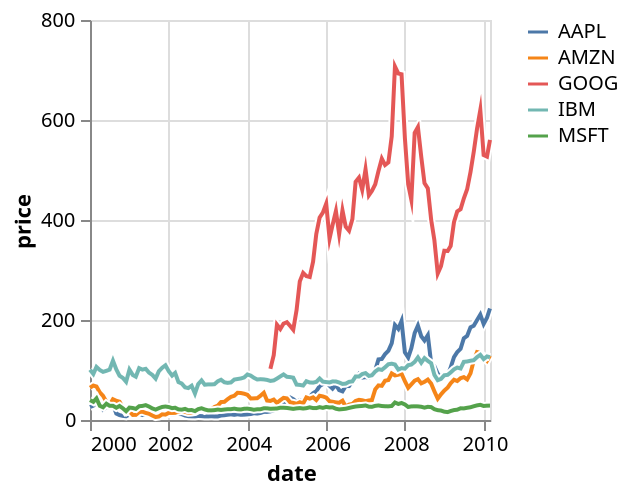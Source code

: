 {"$schema": "https://vega.github.io/schema/vega-lite/v4.json", "description": "Multi-series Line Chart with Halo. Use pivot and repeat-layer as a workaround to facet groups of lines and their halo strokes. See https://github.com/vega/vega-lite/issues/6192 for more discussion.", "data": {"values": [{"symbol": "MSFT", "date": "Jan 1 2000", "price": 39.81}, {"symbol": "MSFT", "date": "Feb 1 2000", "price": 36.35}, {"symbol": "MSFT", "date": "Mar 1 2000", "price": 43.22}, {"symbol": "MSFT", "date": "Apr 1 2000", "price": 28.37}, {"symbol": "MSFT", "date": "May 1 2000", "price": 25.45}, {"symbol": "MSFT", "date": "Jun 1 2000", "price": 32.54}, {"symbol": "MSFT", "date": "Jul 1 2000", "price": 28.4}, {"symbol": "MSFT", "date": "Aug 1 2000", "price": 28.4}, {"symbol": "MSFT", "date": "Sep 1 2000", "price": 24.53}, {"symbol": "MSFT", "date": "Oct 1 2000", "price": 28.02}, {"symbol": "MSFT", "date": "Nov 1 2000", "price": 23.34}, {"symbol": "MSFT", "date": "Dec 1 2000", "price": 17.65}, {"symbol": "MSFT", "date": "Jan 1 2001", "price": 24.84}, {"symbol": "MSFT", "date": "Feb 1 2001", "price": 24.0}, {"symbol": "MSFT", "date": "Mar 1 2001", "price": 22.25}, {"symbol": "MSFT", "date": "Apr 1 2001", "price": 27.56}, {"symbol": "MSFT", "date": "May 1 2001", "price": 28.14}, {"symbol": "MSFT", "date": "Jun 1 2001", "price": 29.7}, {"symbol": "MSFT", "date": "Jul 1 2001", "price": 26.93}, {"symbol": "MSFT", "date": "Aug 1 2001", "price": 23.21}, {"symbol": "MSFT", "date": "Sep 1 2001", "price": 20.82}, {"symbol": "MSFT", "date": "Oct 1 2001", "price": 23.65}, {"symbol": "MSFT", "date": "Nov 1 2001", "price": 26.12}, {"symbol": "MSFT", "date": "Dec 1 2001", "price": 26.95}, {"symbol": "MSFT", "date": "Jan 1 2002", "price": 25.92}, {"symbol": "MSFT", "date": "Feb 1 2002", "price": 23.73}, {"symbol": "MSFT", "date": "Mar 1 2002", "price": 24.53}, {"symbol": "MSFT", "date": "Apr 1 2002", "price": 21.26}, {"symbol": "MSFT", "date": "May 1 2002", "price": 20.71}, {"symbol": "MSFT", "date": "Jun 1 2002", "price": 22.25}, {"symbol": "MSFT", "date": "Jul 1 2002", "price": 19.52}, {"symbol": "MSFT", "date": "Aug 1 2002", "price": 19.97}, {"symbol": "MSFT", "date": "Sep 1 2002", "price": 17.79}, {"symbol": "MSFT", "date": "Oct 1 2002", "price": 21.75}, {"symbol": "MSFT", "date": "Nov 1 2002", "price": 23.46}, {"symbol": "MSFT", "date": "Dec 1 2002", "price": 21.03}, {"symbol": "MSFT", "date": "Jan 1 2003", "price": 19.31}, {"symbol": "MSFT", "date": "Feb 1 2003", "price": 19.34}, {"symbol": "MSFT", "date": "Mar 1 2003", "price": 19.76}, {"symbol": "MSFT", "date": "Apr 1 2003", "price": 20.87}, {"symbol": "MSFT", "date": "May 1 2003", "price": 20.09}, {"symbol": "MSFT", "date": "Jun 1 2003", "price": 20.93}, {"symbol": "MSFT", "date": "Jul 1 2003", "price": 21.56}, {"symbol": "MSFT", "date": "Aug 1 2003", "price": 21.65}, {"symbol": "MSFT", "date": "Sep 1 2003", "price": 22.69}, {"symbol": "MSFT", "date": "Oct 1 2003", "price": 21.45}, {"symbol": "MSFT", "date": "Nov 1 2003", "price": 21.1}, {"symbol": "MSFT", "date": "Dec 1 2003", "price": 22.46}, {"symbol": "MSFT", "date": "Jan 1 2004", "price": 22.69}, {"symbol": "MSFT", "date": "Feb 1 2004", "price": 21.77}, {"symbol": "MSFT", "date": "Mar 1 2004", "price": 20.46}, {"symbol": "MSFT", "date": "Apr 1 2004", "price": 21.45}, {"symbol": "MSFT", "date": "May 1 2004", "price": 21.53}, {"symbol": "MSFT", "date": "Jun 1 2004", "price": 23.44}, {"symbol": "MSFT", "date": "Jul 1 2004", "price": 23.38}, {"symbol": "MSFT", "date": "Aug 1 2004", "price": 22.47}, {"symbol": "MSFT", "date": "Sep 1 2004", "price": 22.76}, {"symbol": "MSFT", "date": "Oct 1 2004", "price": 23.02}, {"symbol": "MSFT", "date": "Nov 1 2004", "price": 24.6}, {"symbol": "MSFT", "date": "Dec 1 2004", "price": 24.52}, {"symbol": "MSFT", "date": "Jan 1 2005", "price": 24.11}, {"symbol": "MSFT", "date": "Feb 1 2005", "price": 23.15}, {"symbol": "MSFT", "date": "Mar 1 2005", "price": 22.24}, {"symbol": "MSFT", "date": "Apr 1 2005", "price": 23.28}, {"symbol": "MSFT", "date": "May 1 2005", "price": 23.82}, {"symbol": "MSFT", "date": "Jun 1 2005", "price": 22.93}, {"symbol": "MSFT", "date": "Jul 1 2005", "price": 23.64}, {"symbol": "MSFT", "date": "Aug 1 2005", "price": 25.35}, {"symbol": "MSFT", "date": "Sep 1 2005", "price": 23.83}, {"symbol": "MSFT", "date": "Oct 1 2005", "price": 23.8}, {"symbol": "MSFT", "date": "Nov 1 2005", "price": 25.71}, {"symbol": "MSFT", "date": "Dec 1 2005", "price": 24.29}, {"symbol": "MSFT", "date": "Jan 1 2006", "price": 26.14}, {"symbol": "MSFT", "date": "Feb 1 2006", "price": 25.04}, {"symbol": "MSFT", "date": "Mar 1 2006", "price": 25.36}, {"symbol": "MSFT", "date": "Apr 1 2006", "price": 22.5}, {"symbol": "MSFT", "date": "May 1 2006", "price": 21.19}, {"symbol": "MSFT", "date": "Jun 1 2006", "price": 21.8}, {"symbol": "MSFT", "date": "Jul 1 2006", "price": 22.51}, {"symbol": "MSFT", "date": "Aug 1 2006", "price": 24.13}, {"symbol": "MSFT", "date": "Sep 1 2006", "price": 25.68}, {"symbol": "MSFT", "date": "Oct 1 2006", "price": 26.96}, {"symbol": "MSFT", "date": "Nov 1 2006", "price": 27.66}, {"symbol": "MSFT", "date": "Dec 1 2006", "price": 28.13}, {"symbol": "MSFT", "date": "Jan 1 2007", "price": 29.07}, {"symbol": "MSFT", "date": "Feb 1 2007", "price": 26.63}, {"symbol": "MSFT", "date": "Mar 1 2007", "price": 26.35}, {"symbol": "MSFT", "date": "Apr 1 2007", "price": 28.3}, {"symbol": "MSFT", "date": "May 1 2007", "price": 29.11}, {"symbol": "MSFT", "date": "Jun 1 2007", "price": 27.95}, {"symbol": "MSFT", "date": "Jul 1 2007", "price": 27.5}, {"symbol": "MSFT", "date": "Aug 1 2007", "price": 27.34}, {"symbol": "MSFT", "date": "Sep 1 2007", "price": 28.04}, {"symbol": "MSFT", "date": "Oct 1 2007", "price": 35.03}, {"symbol": "MSFT", "date": "Nov 1 2007", "price": 32.09}, {"symbol": "MSFT", "date": "Dec 1 2007", "price": 34.0}, {"symbol": "MSFT", "date": "Jan 1 2008", "price": 31.13}, {"symbol": "MSFT", "date": "Feb 1 2008", "price": 26.07}, {"symbol": "MSFT", "date": "Mar 1 2008", "price": 27.21}, {"symbol": "MSFT", "date": "Apr 1 2008", "price": 27.34}, {"symbol": "MSFT", "date": "May 1 2008", "price": 27.25}, {"symbol": "MSFT", "date": "Jun 1 2008", "price": 26.47}, {"symbol": "MSFT", "date": "Jul 1 2008", "price": 24.75}, {"symbol": "MSFT", "date": "Aug 1 2008", "price": 26.36}, {"symbol": "MSFT", "date": "Sep 1 2008", "price": 25.78}, {"symbol": "MSFT", "date": "Oct 1 2008", "price": 21.57}, {"symbol": "MSFT", "date": "Nov 1 2008", "price": 19.66}, {"symbol": "MSFT", "date": "Dec 1 2008", "price": 18.91}, {"symbol": "MSFT", "date": "Jan 1 2009", "price": 16.63}, {"symbol": "MSFT", "date": "Feb 1 2009", "price": 15.81}, {"symbol": "MSFT", "date": "Mar 1 2009", "price": 17.99}, {"symbol": "MSFT", "date": "Apr 1 2009", "price": 19.84}, {"symbol": "MSFT", "date": "May 1 2009", "price": 20.59}, {"symbol": "MSFT", "date": "Jun 1 2009", "price": 23.42}, {"symbol": "MSFT", "date": "Jul 1 2009", "price": 23.18}, {"symbol": "MSFT", "date": "Aug 1 2009", "price": 24.43}, {"symbol": "MSFT", "date": "Sep 1 2009", "price": 25.49}, {"symbol": "MSFT", "date": "Oct 1 2009", "price": 27.48}, {"symbol": "MSFT", "date": "Nov 1 2009", "price": 29.27}, {"symbol": "MSFT", "date": "Dec 1 2009", "price": 30.34}, {"symbol": "MSFT", "date": "Jan 1 2010", "price": 28.05}, {"symbol": "MSFT", "date": "Feb 1 2010", "price": 28.67}, {"symbol": "MSFT", "date": "Mar 1 2010", "price": 28.8}, {"symbol": "AMZN", "date": "Jan 1 2000", "price": 64.56}, {"symbol": "AMZN", "date": "Feb 1 2000", "price": 68.87}, {"symbol": "AMZN", "date": "Mar 1 2000", "price": 67.0}, {"symbol": "AMZN", "date": "Apr 1 2000", "price": 55.19}, {"symbol": "AMZN", "date": "May 1 2000", "price": 48.31}, {"symbol": "AMZN", "date": "Jun 1 2000", "price": 36.31}, {"symbol": "AMZN", "date": "Jul 1 2000", "price": 30.12}, {"symbol": "AMZN", "date": "Aug 1 2000", "price": 41.5}, {"symbol": "AMZN", "date": "Sep 1 2000", "price": 38.44}, {"symbol": "AMZN", "date": "Oct 1 2000", "price": 36.62}, {"symbol": "AMZN", "date": "Nov 1 2000", "price": 24.69}, {"symbol": "AMZN", "date": "Dec 1 2000", "price": 15.56}, {"symbol": "AMZN", "date": "Jan 1 2001", "price": 17.31}, {"symbol": "AMZN", "date": "Feb 1 2001", "price": 10.19}, {"symbol": "AMZN", "date": "Mar 1 2001", "price": 10.23}, {"symbol": "AMZN", "date": "Apr 1 2001", "price": 15.78}, {"symbol": "AMZN", "date": "May 1 2001", "price": 16.69}, {"symbol": "AMZN", "date": "Jun 1 2001", "price": 14.15}, {"symbol": "AMZN", "date": "Jul 1 2001", "price": 12.49}, {"symbol": "AMZN", "date": "Aug 1 2001", "price": 8.94}, {"symbol": "AMZN", "date": "Sep 1 2001", "price": 5.97}, {"symbol": "AMZN", "date": "Oct 1 2001", "price": 6.98}, {"symbol": "AMZN", "date": "Nov 1 2001", "price": 11.32}, {"symbol": "AMZN", "date": "Dec 1 2001", "price": 10.82}, {"symbol": "AMZN", "date": "Jan 1 2002", "price": 14.19}, {"symbol": "AMZN", "date": "Feb 1 2002", "price": 14.1}, {"symbol": "AMZN", "date": "Mar 1 2002", "price": 14.3}, {"symbol": "AMZN", "date": "Apr 1 2002", "price": 16.69}, {"symbol": "AMZN", "date": "May 1 2002", "price": 18.23}, {"symbol": "AMZN", "date": "Jun 1 2002", "price": 16.25}, {"symbol": "AMZN", "date": "Jul 1 2002", "price": 14.45}, {"symbol": "AMZN", "date": "Aug 1 2002", "price": 14.94}, {"symbol": "AMZN", "date": "Sep 1 2002", "price": 15.93}, {"symbol": "AMZN", "date": "Oct 1 2002", "price": 19.36}, {"symbol": "AMZN", "date": "Nov 1 2002", "price": 23.35}, {"symbol": "AMZN", "date": "Dec 1 2002", "price": 18.89}, {"symbol": "AMZN", "date": "Jan 1 2003", "price": 21.85}, {"symbol": "AMZN", "date": "Feb 1 2003", "price": 22.01}, {"symbol": "AMZN", "date": "Mar 1 2003", "price": 26.03}, {"symbol": "AMZN", "date": "Apr 1 2003", "price": 28.69}, {"symbol": "AMZN", "date": "May 1 2003", "price": 35.89}, {"symbol": "AMZN", "date": "Jun 1 2003", "price": 36.32}, {"symbol": "AMZN", "date": "Jul 1 2003", "price": 41.64}, {"symbol": "AMZN", "date": "Aug 1 2003", "price": 46.32}, {"symbol": "AMZN", "date": "Sep 1 2003", "price": 48.43}, {"symbol": "AMZN", "date": "Oct 1 2003", "price": 54.43}, {"symbol": "AMZN", "date": "Nov 1 2003", "price": 53.97}, {"symbol": "AMZN", "date": "Dec 1 2003", "price": 52.62}, {"symbol": "AMZN", "date": "Jan 1 2004", "price": 50.4}, {"symbol": "AMZN", "date": "Feb 1 2004", "price": 43.01}, {"symbol": "AMZN", "date": "Mar 1 2004", "price": 43.28}, {"symbol": "AMZN", "date": "Apr 1 2004", "price": 43.6}, {"symbol": "AMZN", "date": "May 1 2004", "price": 48.5}, {"symbol": "AMZN", "date": "Jun 1 2004", "price": 54.4}, {"symbol": "AMZN", "date": "Jul 1 2004", "price": 38.92}, {"symbol": "AMZN", "date": "Aug 1 2004", "price": 38.14}, {"symbol": "AMZN", "date": "Sep 1 2004", "price": 40.86}, {"symbol": "AMZN", "date": "Oct 1 2004", "price": 34.13}, {"symbol": "AMZN", "date": "Nov 1 2004", "price": 39.68}, {"symbol": "AMZN", "date": "Dec 1 2004", "price": 44.29}, {"symbol": "AMZN", "date": "Jan 1 2005", "price": 43.22}, {"symbol": "AMZN", "date": "Feb 1 2005", "price": 35.18}, {"symbol": "AMZN", "date": "Mar 1 2005", "price": 34.27}, {"symbol": "AMZN", "date": "Apr 1 2005", "price": 32.36}, {"symbol": "AMZN", "date": "May 1 2005", "price": 35.51}, {"symbol": "AMZN", "date": "Jun 1 2005", "price": 33.09}, {"symbol": "AMZN", "date": "Jul 1 2005", "price": 45.15}, {"symbol": "AMZN", "date": "Aug 1 2005", "price": 42.7}, {"symbol": "AMZN", "date": "Sep 1 2005", "price": 45.3}, {"symbol": "AMZN", "date": "Oct 1 2005", "price": 39.86}, {"symbol": "AMZN", "date": "Nov 1 2005", "price": 48.46}, {"symbol": "AMZN", "date": "Dec 1 2005", "price": 47.15}, {"symbol": "AMZN", "date": "Jan 1 2006", "price": 44.82}, {"symbol": "AMZN", "date": "Feb 1 2006", "price": 37.44}, {"symbol": "AMZN", "date": "Mar 1 2006", "price": 36.53}, {"symbol": "AMZN", "date": "Apr 1 2006", "price": 35.21}, {"symbol": "AMZN", "date": "May 1 2006", "price": 34.61}, {"symbol": "AMZN", "date": "Jun 1 2006", "price": 38.68}, {"symbol": "AMZN", "date": "Jul 1 2006", "price": 26.89}, {"symbol": "AMZN", "date": "Aug 1 2006", "price": 30.83}, {"symbol": "AMZN", "date": "Sep 1 2006", "price": 32.12}, {"symbol": "AMZN", "date": "Oct 1 2006", "price": 38.09}, {"symbol": "AMZN", "date": "Nov 1 2006", "price": 40.34}, {"symbol": "AMZN", "date": "Dec 1 2006", "price": 39.46}, {"symbol": "AMZN", "date": "Jan 1 2007", "price": 37.67}, {"symbol": "AMZN", "date": "Feb 1 2007", "price": 39.14}, {"symbol": "AMZN", "date": "Mar 1 2007", "price": 39.79}, {"symbol": "AMZN", "date": "Apr 1 2007", "price": 61.33}, {"symbol": "AMZN", "date": "May 1 2007", "price": 69.14}, {"symbol": "AMZN", "date": "Jun 1 2007", "price": 68.41}, {"symbol": "AMZN", "date": "Jul 1 2007", "price": 78.54}, {"symbol": "AMZN", "date": "Aug 1 2007", "price": 79.91}, {"symbol": "AMZN", "date": "Sep 1 2007", "price": 93.15}, {"symbol": "AMZN", "date": "Oct 1 2007", "price": 89.15}, {"symbol": "AMZN", "date": "Nov 1 2007", "price": 90.56}, {"symbol": "AMZN", "date": "Dec 1 2007", "price": 92.64}, {"symbol": "AMZN", "date": "Jan 1 2008", "price": 77.7}, {"symbol": "AMZN", "date": "Feb 1 2008", "price": 64.47}, {"symbol": "AMZN", "date": "Mar 1 2008", "price": 71.3}, {"symbol": "AMZN", "date": "Apr 1 2008", "price": 78.63}, {"symbol": "AMZN", "date": "May 1 2008", "price": 81.62}, {"symbol": "AMZN", "date": "Jun 1 2008", "price": 73.33}, {"symbol": "AMZN", "date": "Jul 1 2008", "price": 76.34}, {"symbol": "AMZN", "date": "Aug 1 2008", "price": 80.81}, {"symbol": "AMZN", "date": "Sep 1 2008", "price": 72.76}, {"symbol": "AMZN", "date": "Oct 1 2008", "price": 57.24}, {"symbol": "AMZN", "date": "Nov 1 2008", "price": 42.7}, {"symbol": "AMZN", "date": "Dec 1 2008", "price": 51.28}, {"symbol": "AMZN", "date": "Jan 1 2009", "price": 58.82}, {"symbol": "AMZN", "date": "Feb 1 2009", "price": 64.79}, {"symbol": "AMZN", "date": "Mar 1 2009", "price": 73.44}, {"symbol": "AMZN", "date": "Apr 1 2009", "price": 80.52}, {"symbol": "AMZN", "date": "May 1 2009", "price": 77.99}, {"symbol": "AMZN", "date": "Jun 1 2009", "price": 83.66}, {"symbol": "AMZN", "date": "Jul 1 2009", "price": 85.76}, {"symbol": "AMZN", "date": "Aug 1 2009", "price": 81.19}, {"symbol": "AMZN", "date": "Sep 1 2009", "price": 93.36}, {"symbol": "AMZN", "date": "Oct 1 2009", "price": 118.81}, {"symbol": "AMZN", "date": "Nov 1 2009", "price": 135.91}, {"symbol": "AMZN", "date": "Dec 1 2009", "price": 134.52}, {"symbol": "AMZN", "date": "Jan 1 2010", "price": 125.41}, {"symbol": "AMZN", "date": "Feb 1 2010", "price": 118.4}, {"symbol": "AMZN", "date": "Mar 1 2010", "price": 128.82}, {"symbol": "IBM", "date": "Jan 1 2000", "price": 100.52}, {"symbol": "IBM", "date": "Feb 1 2000", "price": 92.11}, {"symbol": "IBM", "date": "Mar 1 2000", "price": 106.11}, {"symbol": "IBM", "date": "Apr 1 2000", "price": 99.95}, {"symbol": "IBM", "date": "May 1 2000", "price": 96.31}, {"symbol": "IBM", "date": "Jun 1 2000", "price": 98.33}, {"symbol": "IBM", "date": "Jul 1 2000", "price": 100.74}, {"symbol": "IBM", "date": "Aug 1 2000", "price": 118.62}, {"symbol": "IBM", "date": "Sep 1 2000", "price": 101.19}, {"symbol": "IBM", "date": "Oct 1 2000", "price": 88.5}, {"symbol": "IBM", "date": "Nov 1 2000", "price": 84.12}, {"symbol": "IBM", "date": "Dec 1 2000", "price": 76.47}, {"symbol": "IBM", "date": "Jan 1 2001", "price": 100.76}, {"symbol": "IBM", "date": "Feb 1 2001", "price": 89.98}, {"symbol": "IBM", "date": "Mar 1 2001", "price": 86.63}, {"symbol": "IBM", "date": "Apr 1 2001", "price": 103.7}, {"symbol": "IBM", "date": "May 1 2001", "price": 100.82}, {"symbol": "IBM", "date": "Jun 1 2001", "price": 102.35}, {"symbol": "IBM", "date": "Jul 1 2001", "price": 94.87}, {"symbol": "IBM", "date": "Aug 1 2001", "price": 90.25}, {"symbol": "IBM", "date": "Sep 1 2001", "price": 82.82}, {"symbol": "IBM", "date": "Oct 1 2001", "price": 97.58}, {"symbol": "IBM", "date": "Nov 1 2001", "price": 104.5}, {"symbol": "IBM", "date": "Dec 1 2001", "price": 109.36}, {"symbol": "IBM", "date": "Jan 1 2002", "price": 97.54}, {"symbol": "IBM", "date": "Feb 1 2002", "price": 88.82}, {"symbol": "IBM", "date": "Mar 1 2002", "price": 94.15}, {"symbol": "IBM", "date": "Apr 1 2002", "price": 75.82}, {"symbol": "IBM", "date": "May 1 2002", "price": 72.97}, {"symbol": "IBM", "date": "Jun 1 2002", "price": 65.31}, {"symbol": "IBM", "date": "Jul 1 2002", "price": 63.86}, {"symbol": "IBM", "date": "Aug 1 2002", "price": 68.52}, {"symbol": "IBM", "date": "Sep 1 2002", "price": 53.01}, {"symbol": "IBM", "date": "Oct 1 2002", "price": 71.76}, {"symbol": "IBM", "date": "Nov 1 2002", "price": 79.16}, {"symbol": "IBM", "date": "Dec 1 2002", "price": 70.58}, {"symbol": "IBM", "date": "Jan 1 2003", "price": 71.22}, {"symbol": "IBM", "date": "Feb 1 2003", "price": 71.13}, {"symbol": "IBM", "date": "Mar 1 2003", "price": 71.57}, {"symbol": "IBM", "date": "Apr 1 2003", "price": 77.47}, {"symbol": "IBM", "date": "May 1 2003", "price": 80.48}, {"symbol": "IBM", "date": "Jun 1 2003", "price": 75.42}, {"symbol": "IBM", "date": "Jul 1 2003", "price": 74.28}, {"symbol": "IBM", "date": "Aug 1 2003", "price": 75.12}, {"symbol": "IBM", "date": "Sep 1 2003", "price": 80.91}, {"symbol": "IBM", "date": "Oct 1 2003", "price": 81.96}, {"symbol": "IBM", "date": "Nov 1 2003", "price": 83.08}, {"symbol": "IBM", "date": "Dec 1 2003", "price": 85.05}, {"symbol": "IBM", "date": "Jan 1 2004", "price": 91.06}, {"symbol": "IBM", "date": "Feb 1 2004", "price": 88.7}, {"symbol": "IBM", "date": "Mar 1 2004", "price": 84.41}, {"symbol": "IBM", "date": "Apr 1 2004", "price": 81.04}, {"symbol": "IBM", "date": "May 1 2004", "price": 81.59}, {"symbol": "IBM", "date": "Jun 1 2004", "price": 81.19}, {"symbol": "IBM", "date": "Jul 1 2004", "price": 80.19}, {"symbol": "IBM", "date": "Aug 1 2004", "price": 78.17}, {"symbol": "IBM", "date": "Sep 1 2004", "price": 79.13}, {"symbol": "IBM", "date": "Oct 1 2004", "price": 82.84}, {"symbol": "IBM", "date": "Nov 1 2004", "price": 87.15}, {"symbol": "IBM", "date": "Dec 1 2004", "price": 91.16}, {"symbol": "IBM", "date": "Jan 1 2005", "price": 86.39}, {"symbol": "IBM", "date": "Feb 1 2005", "price": 85.78}, {"symbol": "IBM", "date": "Mar 1 2005", "price": 84.66}, {"symbol": "IBM", "date": "Apr 1 2005", "price": 70.77}, {"symbol": "IBM", "date": "May 1 2005", "price": 70.18}, {"symbol": "IBM", "date": "Jun 1 2005", "price": 68.93}, {"symbol": "IBM", "date": "Jul 1 2005", "price": 77.53}, {"symbol": "IBM", "date": "Aug 1 2005", "price": 75.07}, {"symbol": "IBM", "date": "Sep 1 2005", "price": 74.7}, {"symbol": "IBM", "date": "Oct 1 2005", "price": 76.25}, {"symbol": "IBM", "date": "Nov 1 2005", "price": 82.98}, {"symbol": "IBM", "date": "Dec 1 2005", "price": 76.73}, {"symbol": "IBM", "date": "Jan 1 2006", "price": 75.89}, {"symbol": "IBM", "date": "Feb 1 2006", "price": 75.09}, {"symbol": "IBM", "date": "Mar 1 2006", "price": 77.17}, {"symbol": "IBM", "date": "Apr 1 2006", "price": 77.05}, {"symbol": "IBM", "date": "May 1 2006", "price": 75.04}, {"symbol": "IBM", "date": "Jun 1 2006", "price": 72.15}, {"symbol": "IBM", "date": "Jul 1 2006", "price": 72.7}, {"symbol": "IBM", "date": "Aug 1 2006", "price": 76.35}, {"symbol": "IBM", "date": "Sep 1 2006", "price": 77.26}, {"symbol": "IBM", "date": "Oct 1 2006", "price": 87.06}, {"symbol": "IBM", "date": "Nov 1 2006", "price": 86.95}, {"symbol": "IBM", "date": "Dec 1 2006", "price": 91.9}, {"symbol": "IBM", "date": "Jan 1 2007", "price": 93.79}, {"symbol": "IBM", "date": "Feb 1 2007", "price": 88.18}, {"symbol": "IBM", "date": "Mar 1 2007", "price": 89.44}, {"symbol": "IBM", "date": "Apr 1 2007", "price": 96.98}, {"symbol": "IBM", "date": "May 1 2007", "price": 101.54}, {"symbol": "IBM", "date": "Jun 1 2007", "price": 100.25}, {"symbol": "IBM", "date": "Jul 1 2007", "price": 105.4}, {"symbol": "IBM", "date": "Aug 1 2007", "price": 111.54}, {"symbol": "IBM", "date": "Sep 1 2007", "price": 112.6}, {"symbol": "IBM", "date": "Oct 1 2007", "price": 111.0}, {"symbol": "IBM", "date": "Nov 1 2007", "price": 100.9}, {"symbol": "IBM", "date": "Dec 1 2007", "price": 103.7}, {"symbol": "IBM", "date": "Jan 1 2008", "price": 102.75}, {"symbol": "IBM", "date": "Feb 1 2008", "price": 109.64}, {"symbol": "IBM", "date": "Mar 1 2008", "price": 110.87}, {"symbol": "IBM", "date": "Apr 1 2008", "price": 116.23}, {"symbol": "IBM", "date": "May 1 2008", "price": 125.14}, {"symbol": "IBM", "date": "Jun 1 2008", "price": 114.6}, {"symbol": "IBM", "date": "Jul 1 2008", "price": 123.74}, {"symbol": "IBM", "date": "Aug 1 2008", "price": 118.16}, {"symbol": "IBM", "date": "Sep 1 2008", "price": 113.53}, {"symbol": "IBM", "date": "Oct 1 2008", "price": 90.24}, {"symbol": "IBM", "date": "Nov 1 2008", "price": 79.65}, {"symbol": "IBM", "date": "Dec 1 2008", "price": 82.15}, {"symbol": "IBM", "date": "Jan 1 2009", "price": 89.46}, {"symbol": "IBM", "date": "Feb 1 2009", "price": 90.32}, {"symbol": "IBM", "date": "Mar 1 2009", "price": 95.09}, {"symbol": "IBM", "date": "Apr 1 2009", "price": 101.29}, {"symbol": "IBM", "date": "May 1 2009", "price": 104.85}, {"symbol": "IBM", "date": "Jun 1 2009", "price": 103.01}, {"symbol": "IBM", "date": "Jul 1 2009", "price": 116.34}, {"symbol": "IBM", "date": "Aug 1 2009", "price": 117.0}, {"symbol": "IBM", "date": "Sep 1 2009", "price": 118.55}, {"symbol": "IBM", "date": "Oct 1 2009", "price": 119.54}, {"symbol": "IBM", "date": "Nov 1 2009", "price": 125.79}, {"symbol": "IBM", "date": "Dec 1 2009", "price": 130.32}, {"symbol": "IBM", "date": "Jan 1 2010", "price": 121.85}, {"symbol": "IBM", "date": "Feb 1 2010", "price": 127.16}, {"symbol": "IBM", "date": "Mar 1 2010", "price": 125.55}, {"symbol": "GOOG", "date": "Aug 1 2004", "price": 102.37}, {"symbol": "GOOG", "date": "Sep 1 2004", "price": 129.6}, {"symbol": "GOOG", "date": "Oct 1 2004", "price": 190.64}, {"symbol": "GOOG", "date": "Nov 1 2004", "price": 181.98}, {"symbol": "GOOG", "date": "Dec 1 2004", "price": 192.79}, {"symbol": "GOOG", "date": "Jan 1 2005", "price": 195.62}, {"symbol": "GOOG", "date": "Feb 1 2005", "price": 187.99}, {"symbol": "GOOG", "date": "Mar 1 2005", "price": 180.51}, {"symbol": "GOOG", "date": "Apr 1 2005", "price": 220.0}, {"symbol": "GOOG", "date": "May 1 2005", "price": 277.27}, {"symbol": "GOOG", "date": "Jun 1 2005", "price": 294.15}, {"symbol": "GOOG", "date": "Jul 1 2005", "price": 287.76}, {"symbol": "GOOG", "date": "Aug 1 2005", "price": 286.0}, {"symbol": "GOOG", "date": "Sep 1 2005", "price": 316.46}, {"symbol": "GOOG", "date": "Oct 1 2005", "price": 372.14}, {"symbol": "GOOG", "date": "Nov 1 2005", "price": 404.91}, {"symbol": "GOOG", "date": "Dec 1 2005", "price": 414.86}, {"symbol": "GOOG", "date": "Jan 1 2006", "price": 432.66}, {"symbol": "GOOG", "date": "Feb 1 2006", "price": 362.62}, {"symbol": "GOOG", "date": "Mar 1 2006", "price": 390.0}, {"symbol": "GOOG", "date": "Apr 1 2006", "price": 417.94}, {"symbol": "GOOG", "date": "May 1 2006", "price": 371.82}, {"symbol": "GOOG", "date": "Jun 1 2006", "price": 419.33}, {"symbol": "GOOG", "date": "Jul 1 2006", "price": 386.6}, {"symbol": "GOOG", "date": "Aug 1 2006", "price": 378.53}, {"symbol": "GOOG", "date": "Sep 1 2006", "price": 401.9}, {"symbol": "GOOG", "date": "Oct 1 2006", "price": 476.39}, {"symbol": "GOOG", "date": "Nov 1 2006", "price": 484.81}, {"symbol": "GOOG", "date": "Dec 1 2006", "price": 460.48}, {"symbol": "GOOG", "date": "Jan 1 2007", "price": 501.5}, {"symbol": "GOOG", "date": "Feb 1 2007", "price": 449.45}, {"symbol": "GOOG", "date": "Mar 1 2007", "price": 458.16}, {"symbol": "GOOG", "date": "Apr 1 2007", "price": 471.38}, {"symbol": "GOOG", "date": "May 1 2007", "price": 497.91}, {"symbol": "GOOG", "date": "Jun 1 2007", "price": 522.7}, {"symbol": "GOOG", "date": "Jul 1 2007", "price": 510.0}, {"symbol": "GOOG", "date": "Aug 1 2007", "price": 515.25}, {"symbol": "GOOG", "date": "Sep 1 2007", "price": 567.27}, {"symbol": "GOOG", "date": "Oct 1 2007", "price": 707.0}, {"symbol": "GOOG", "date": "Nov 1 2007", "price": 693.0}, {"symbol": "GOOG", "date": "Dec 1 2007", "price": 691.48}, {"symbol": "GOOG", "date": "Jan 1 2008", "price": 564.3}, {"symbol": "GOOG", "date": "Feb 1 2008", "price": 471.18}, {"symbol": "GOOG", "date": "Mar 1 2008", "price": 440.47}, {"symbol": "GOOG", "date": "Apr 1 2008", "price": 574.29}, {"symbol": "GOOG", "date": "May 1 2008", "price": 585.8}, {"symbol": "GOOG", "date": "Jun 1 2008", "price": 526.42}, {"symbol": "GOOG", "date": "Jul 1 2008", "price": 473.75}, {"symbol": "GOOG", "date": "Aug 1 2008", "price": 463.29}, {"symbol": "GOOG", "date": "Sep 1 2008", "price": 400.52}, {"symbol": "GOOG", "date": "Oct 1 2008", "price": 359.36}, {"symbol": "GOOG", "date": "Nov 1 2008", "price": 292.96}, {"symbol": "GOOG", "date": "Dec 1 2008", "price": 307.65}, {"symbol": "GOOG", "date": "Jan 1 2009", "price": 338.53}, {"symbol": "GOOG", "date": "Feb 1 2009", "price": 337.99}, {"symbol": "GOOG", "date": "Mar 1 2009", "price": 348.06}, {"symbol": "GOOG", "date": "Apr 1 2009", "price": 395.97}, {"symbol": "GOOG", "date": "May 1 2009", "price": 417.23}, {"symbol": "GOOG", "date": "Jun 1 2009", "price": 421.59}, {"symbol": "GOOG", "date": "Jul 1 2009", "price": 443.05}, {"symbol": "GOOG", "date": "Aug 1 2009", "price": 461.67}, {"symbol": "GOOG", "date": "Sep 1 2009", "price": 495.85}, {"symbol": "GOOG", "date": "Oct 1 2009", "price": 536.12}, {"symbol": "GOOG", "date": "Nov 1 2009", "price": 583.0}, {"symbol": "GOOG", "date": "Dec 1 2009", "price": 619.98}, {"symbol": "GOOG", "date": "Jan 1 2010", "price": 529.94}, {"symbol": "GOOG", "date": "Feb 1 2010", "price": 526.8}, {"symbol": "GOOG", "date": "Mar 1 2010", "price": 560.19}, {"symbol": "AAPL", "date": "Jan 1 2000", "price": 25.94}, {"symbol": "AAPL", "date": "Feb 1 2000", "price": 28.66}, {"symbol": "AAPL", "date": "Mar 1 2000", "price": 33.95}, {"symbol": "AAPL", "date": "Apr 1 2000", "price": 31.01}, {"symbol": "AAPL", "date": "May 1 2000", "price": 21.0}, {"symbol": "AAPL", "date": "Jun 1 2000", "price": 26.19}, {"symbol": "AAPL", "date": "Jul 1 2000", "price": 25.41}, {"symbol": "AAPL", "date": "Aug 1 2000", "price": 30.47}, {"symbol": "AAPL", "date": "Sep 1 2000", "price": 12.88}, {"symbol": "AAPL", "date": "Oct 1 2000", "price": 9.78}, {"symbol": "AAPL", "date": "Nov 1 2000", "price": 8.25}, {"symbol": "AAPL", "date": "Dec 1 2000", "price": 7.44}, {"symbol": "AAPL", "date": "Jan 1 2001", "price": 10.81}, {"symbol": "AAPL", "date": "Feb 1 2001", "price": 9.12}, {"symbol": "AAPL", "date": "Mar 1 2001", "price": 11.03}, {"symbol": "AAPL", "date": "Apr 1 2001", "price": 12.74}, {"symbol": "AAPL", "date": "May 1 2001", "price": 9.98}, {"symbol": "AAPL", "date": "Jun 1 2001", "price": 11.62}, {"symbol": "AAPL", "date": "Jul 1 2001", "price": 9.4}, {"symbol": "AAPL", "date": "Aug 1 2001", "price": 9.27}, {"symbol": "AAPL", "date": "Sep 1 2001", "price": 7.76}, {"symbol": "AAPL", "date": "Oct 1 2001", "price": 8.78}, {"symbol": "AAPL", "date": "Nov 1 2001", "price": 10.65}, {"symbol": "AAPL", "date": "Dec 1 2001", "price": 10.95}, {"symbol": "AAPL", "date": "Jan 1 2002", "price": 12.36}, {"symbol": "AAPL", "date": "Feb 1 2002", "price": 10.85}, {"symbol": "AAPL", "date": "Mar 1 2002", "price": 11.84}, {"symbol": "AAPL", "date": "Apr 1 2002", "price": 12.14}, {"symbol": "AAPL", "date": "May 1 2002", "price": 11.65}, {"symbol": "AAPL", "date": "Jun 1 2002", "price": 8.86}, {"symbol": "AAPL", "date": "Jul 1 2002", "price": 7.63}, {"symbol": "AAPL", "date": "Aug 1 2002", "price": 7.38}, {"symbol": "AAPL", "date": "Sep 1 2002", "price": 7.25}, {"symbol": "AAPL", "date": "Oct 1 2002", "price": 8.03}, {"symbol": "AAPL", "date": "Nov 1 2002", "price": 7.75}, {"symbol": "AAPL", "date": "Dec 1 2002", "price": 7.16}, {"symbol": "AAPL", "date": "Jan 1 2003", "price": 7.18}, {"symbol": "AAPL", "date": "Feb 1 2003", "price": 7.51}, {"symbol": "AAPL", "date": "Mar 1 2003", "price": 7.07}, {"symbol": "AAPL", "date": "Apr 1 2003", "price": 7.11}, {"symbol": "AAPL", "date": "May 1 2003", "price": 8.98}, {"symbol": "AAPL", "date": "Jun 1 2003", "price": 9.53}, {"symbol": "AAPL", "date": "Jul 1 2003", "price": 10.54}, {"symbol": "AAPL", "date": "Aug 1 2003", "price": 11.31}, {"symbol": "AAPL", "date": "Sep 1 2003", "price": 10.36}, {"symbol": "AAPL", "date": "Oct 1 2003", "price": 11.44}, {"symbol": "AAPL", "date": "Nov 1 2003", "price": 10.45}, {"symbol": "AAPL", "date": "Dec 1 2003", "price": 10.69}, {"symbol": "AAPL", "date": "Jan 1 2004", "price": 11.28}, {"symbol": "AAPL", "date": "Feb 1 2004", "price": 11.96}, {"symbol": "AAPL", "date": "Mar 1 2004", "price": 13.52}, {"symbol": "AAPL", "date": "Apr 1 2004", "price": 12.89}, {"symbol": "AAPL", "date": "May 1 2004", "price": 14.03}, {"symbol": "AAPL", "date": "Jun 1 2004", "price": 16.27}, {"symbol": "AAPL", "date": "Jul 1 2004", "price": 16.17}, {"symbol": "AAPL", "date": "Aug 1 2004", "price": 17.25}, {"symbol": "AAPL", "date": "Sep 1 2004", "price": 19.38}, {"symbol": "AAPL", "date": "Oct 1 2004", "price": 26.2}, {"symbol": "AAPL", "date": "Nov 1 2004", "price": 33.53}, {"symbol": "AAPL", "date": "Dec 1 2004", "price": 32.2}, {"symbol": "AAPL", "date": "Jan 1 2005", "price": 38.45}, {"symbol": "AAPL", "date": "Feb 1 2005", "price": 44.86}, {"symbol": "AAPL", "date": "Mar 1 2005", "price": 41.67}, {"symbol": "AAPL", "date": "Apr 1 2005", "price": 36.06}, {"symbol": "AAPL", "date": "May 1 2005", "price": 39.76}, {"symbol": "AAPL", "date": "Jun 1 2005", "price": 36.81}, {"symbol": "AAPL", "date": "Jul 1 2005", "price": 42.65}, {"symbol": "AAPL", "date": "Aug 1 2005", "price": 46.89}, {"symbol": "AAPL", "date": "Sep 1 2005", "price": 53.61}, {"symbol": "AAPL", "date": "Oct 1 2005", "price": 57.59}, {"symbol": "AAPL", "date": "Nov 1 2005", "price": 67.82}, {"symbol": "AAPL", "date": "Dec 1 2005", "price": 71.89}, {"symbol": "AAPL", "date": "Jan 1 2006", "price": 75.51}, {"symbol": "AAPL", "date": "Feb 1 2006", "price": 68.49}, {"symbol": "AAPL", "date": "Mar 1 2006", "price": 62.72}, {"symbol": "AAPL", "date": "Apr 1 2006", "price": 70.39}, {"symbol": "AAPL", "date": "May 1 2006", "price": 59.77}, {"symbol": "AAPL", "date": "Jun 1 2006", "price": 57.27}, {"symbol": "AAPL", "date": "Jul 1 2006", "price": 67.96}, {"symbol": "AAPL", "date": "Aug 1 2006", "price": 67.85}, {"symbol": "AAPL", "date": "Sep 1 2006", "price": 76.98}, {"symbol": "AAPL", "date": "Oct 1 2006", "price": 81.08}, {"symbol": "AAPL", "date": "Nov 1 2006", "price": 91.66}, {"symbol": "AAPL", "date": "Dec 1 2006", "price": 84.84}, {"symbol": "AAPL", "date": "Jan 1 2007", "price": 85.73}, {"symbol": "AAPL", "date": "Feb 1 2007", "price": 84.61}, {"symbol": "AAPL", "date": "Mar 1 2007", "price": 92.91}, {"symbol": "AAPL", "date": "Apr 1 2007", "price": 99.8}, {"symbol": "AAPL", "date": "May 1 2007", "price": 121.19}, {"symbol": "AAPL", "date": "Jun 1 2007", "price": 122.04}, {"symbol": "AAPL", "date": "Jul 1 2007", "price": 131.76}, {"symbol": "AAPL", "date": "Aug 1 2007", "price": 138.48}, {"symbol": "AAPL", "date": "Sep 1 2007", "price": 153.47}, {"symbol": "AAPL", "date": "Oct 1 2007", "price": 189.95}, {"symbol": "AAPL", "date": "Nov 1 2007", "price": 182.22}, {"symbol": "AAPL", "date": "Dec 1 2007", "price": 198.08}, {"symbol": "AAPL", "date": "Jan 1 2008", "price": 135.36}, {"symbol": "AAPL", "date": "Feb 1 2008", "price": 125.02}, {"symbol": "AAPL", "date": "Mar 1 2008", "price": 143.5}, {"symbol": "AAPL", "date": "Apr 1 2008", "price": 173.95}, {"symbol": "AAPL", "date": "May 1 2008", "price": 188.75}, {"symbol": "AAPL", "date": "Jun 1 2008", "price": 167.44}, {"symbol": "AAPL", "date": "Jul 1 2008", "price": 158.95}, {"symbol": "AAPL", "date": "Aug 1 2008", "price": 169.53}, {"symbol": "AAPL", "date": "Sep 1 2008", "price": 113.66}, {"symbol": "AAPL", "date": "Oct 1 2008", "price": 107.59}, {"symbol": "AAPL", "date": "Nov 1 2008", "price": 92.67}, {"symbol": "AAPL", "date": "Dec 1 2008", "price": 85.35}, {"symbol": "AAPL", "date": "Jan 1 2009", "price": 90.13}, {"symbol": "AAPL", "date": "Feb 1 2009", "price": 89.31}, {"symbol": "AAPL", "date": "Mar 1 2009", "price": 105.12}, {"symbol": "AAPL", "date": "Apr 1 2009", "price": 125.83}, {"symbol": "AAPL", "date": "May 1 2009", "price": 135.81}, {"symbol": "AAPL", "date": "Jun 1 2009", "price": 142.43}, {"symbol": "AAPL", "date": "Jul 1 2009", "price": 163.39}, {"symbol": "AAPL", "date": "Aug 1 2009", "price": 168.21}, {"symbol": "AAPL", "date": "Sep 1 2009", "price": 185.35}, {"symbol": "AAPL", "date": "Oct 1 2009", "price": 188.5}, {"symbol": "AAPL", "date": "Nov 1 2009", "price": 199.91}, {"symbol": "AAPL", "date": "Dec 1 2009", "price": 210.73}, {"symbol": "AAPL", "date": "Jan 1 2010", "price": 192.06}, {"symbol": "AAPL", "date": "Feb 1 2010", "price": 204.62}, {"symbol": "AAPL", "date": "Mar 1 2010", "price": 223.02}]}, "transform": [{"pivot": "symbol", "value": "price", "groupby": ["date"]}], "repeat": {"layer": ["AAPL", "AMZN", "GOOG", "IBM", "MSFT"]}, "spec": {"layer": [{"mark": {"type": "line", "stroke": "white", "strokeWidth": 4}, "encoding": {"x": {"field": "date", "type": "temporal"}, "y": {"field": {"repeat": "layer"}, "type": "quantitative", "title": "price"}}}, {"mark": {"type": "line"}, "encoding": {"x": {"field": "date", "type": "temporal"}, "y": {"field": {"repeat": "layer"}, "type": "quantitative", "title": "price"}, "stroke": {"datum": {"repeat": "layer"}, "type": "nominal"}}}]}}